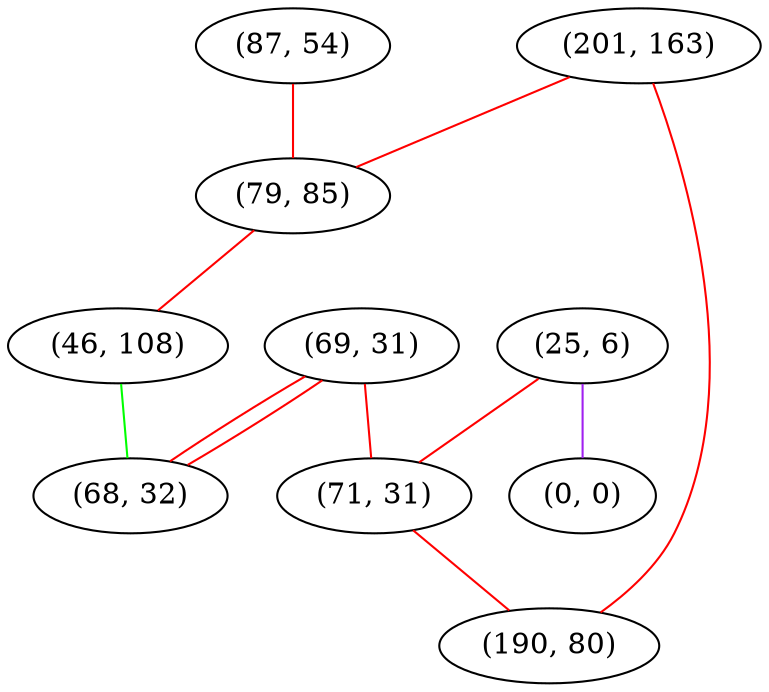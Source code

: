 graph "" {
"(201, 163)";
"(87, 54)";
"(79, 85)";
"(25, 6)";
"(0, 0)";
"(46, 108)";
"(69, 31)";
"(71, 31)";
"(68, 32)";
"(190, 80)";
"(201, 163)" -- "(79, 85)"  [color=red, key=0, weight=1];
"(201, 163)" -- "(190, 80)"  [color=red, key=0, weight=1];
"(87, 54)" -- "(79, 85)"  [color=red, key=0, weight=1];
"(79, 85)" -- "(46, 108)"  [color=red, key=0, weight=1];
"(25, 6)" -- "(0, 0)"  [color=purple, key=0, weight=4];
"(25, 6)" -- "(71, 31)"  [color=red, key=0, weight=1];
"(46, 108)" -- "(68, 32)"  [color=green, key=0, weight=2];
"(69, 31)" -- "(71, 31)"  [color=red, key=0, weight=1];
"(69, 31)" -- "(68, 32)"  [color=red, key=0, weight=1];
"(69, 31)" -- "(68, 32)"  [color=red, key=1, weight=1];
"(71, 31)" -- "(190, 80)"  [color=red, key=0, weight=1];
}
